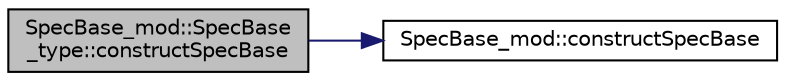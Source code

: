 digraph "SpecBase_mod::SpecBase_type::constructSpecBase"
{
 // LATEX_PDF_SIZE
  edge [fontname="Helvetica",fontsize="10",labelfontname="Helvetica",labelfontsize="10"];
  node [fontname="Helvetica",fontsize="10",shape=record];
  rankdir="LR";
  Node1 [label="SpecBase_mod::SpecBase\l_type::constructSpecBase",height=0.2,width=0.4,color="black", fillcolor="grey75", style="filled", fontcolor="black",tooltip=" "];
  Node1 -> Node2 [color="midnightblue",fontsize="10",style="solid",fontname="Helvetica"];
  Node2 [label="SpecBase_mod::constructSpecBase",height=0.2,width=0.4,color="black", fillcolor="white", style="filled",URL="$namespaceSpecBase__mod.html#a8ccd1c17b69e3815543991ac7be901c3",tooltip=" "];
}

